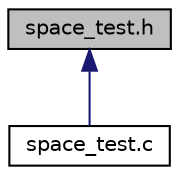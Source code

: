 digraph "space_test.h"
{
 // LATEX_PDF_SIZE
  edge [fontname="Helvetica",fontsize="10",labelfontname="Helvetica",labelfontsize="10"];
  node [fontname="Helvetica",fontsize="10",shape=record];
  Node1 [label="space_test.h",height=0.2,width=0.4,color="black", fillcolor="grey75", style="filled", fontcolor="black",tooltip="It declares the tests for the space module."];
  Node1 -> Node2 [dir="back",color="midnightblue",fontsize="10",style="solid"];
  Node2 [label="space_test.c",height=0.2,width=0.4,color="black", fillcolor="white", style="filled",URL="$space__test_8c.html",tooltip="It tests space module."];
}
